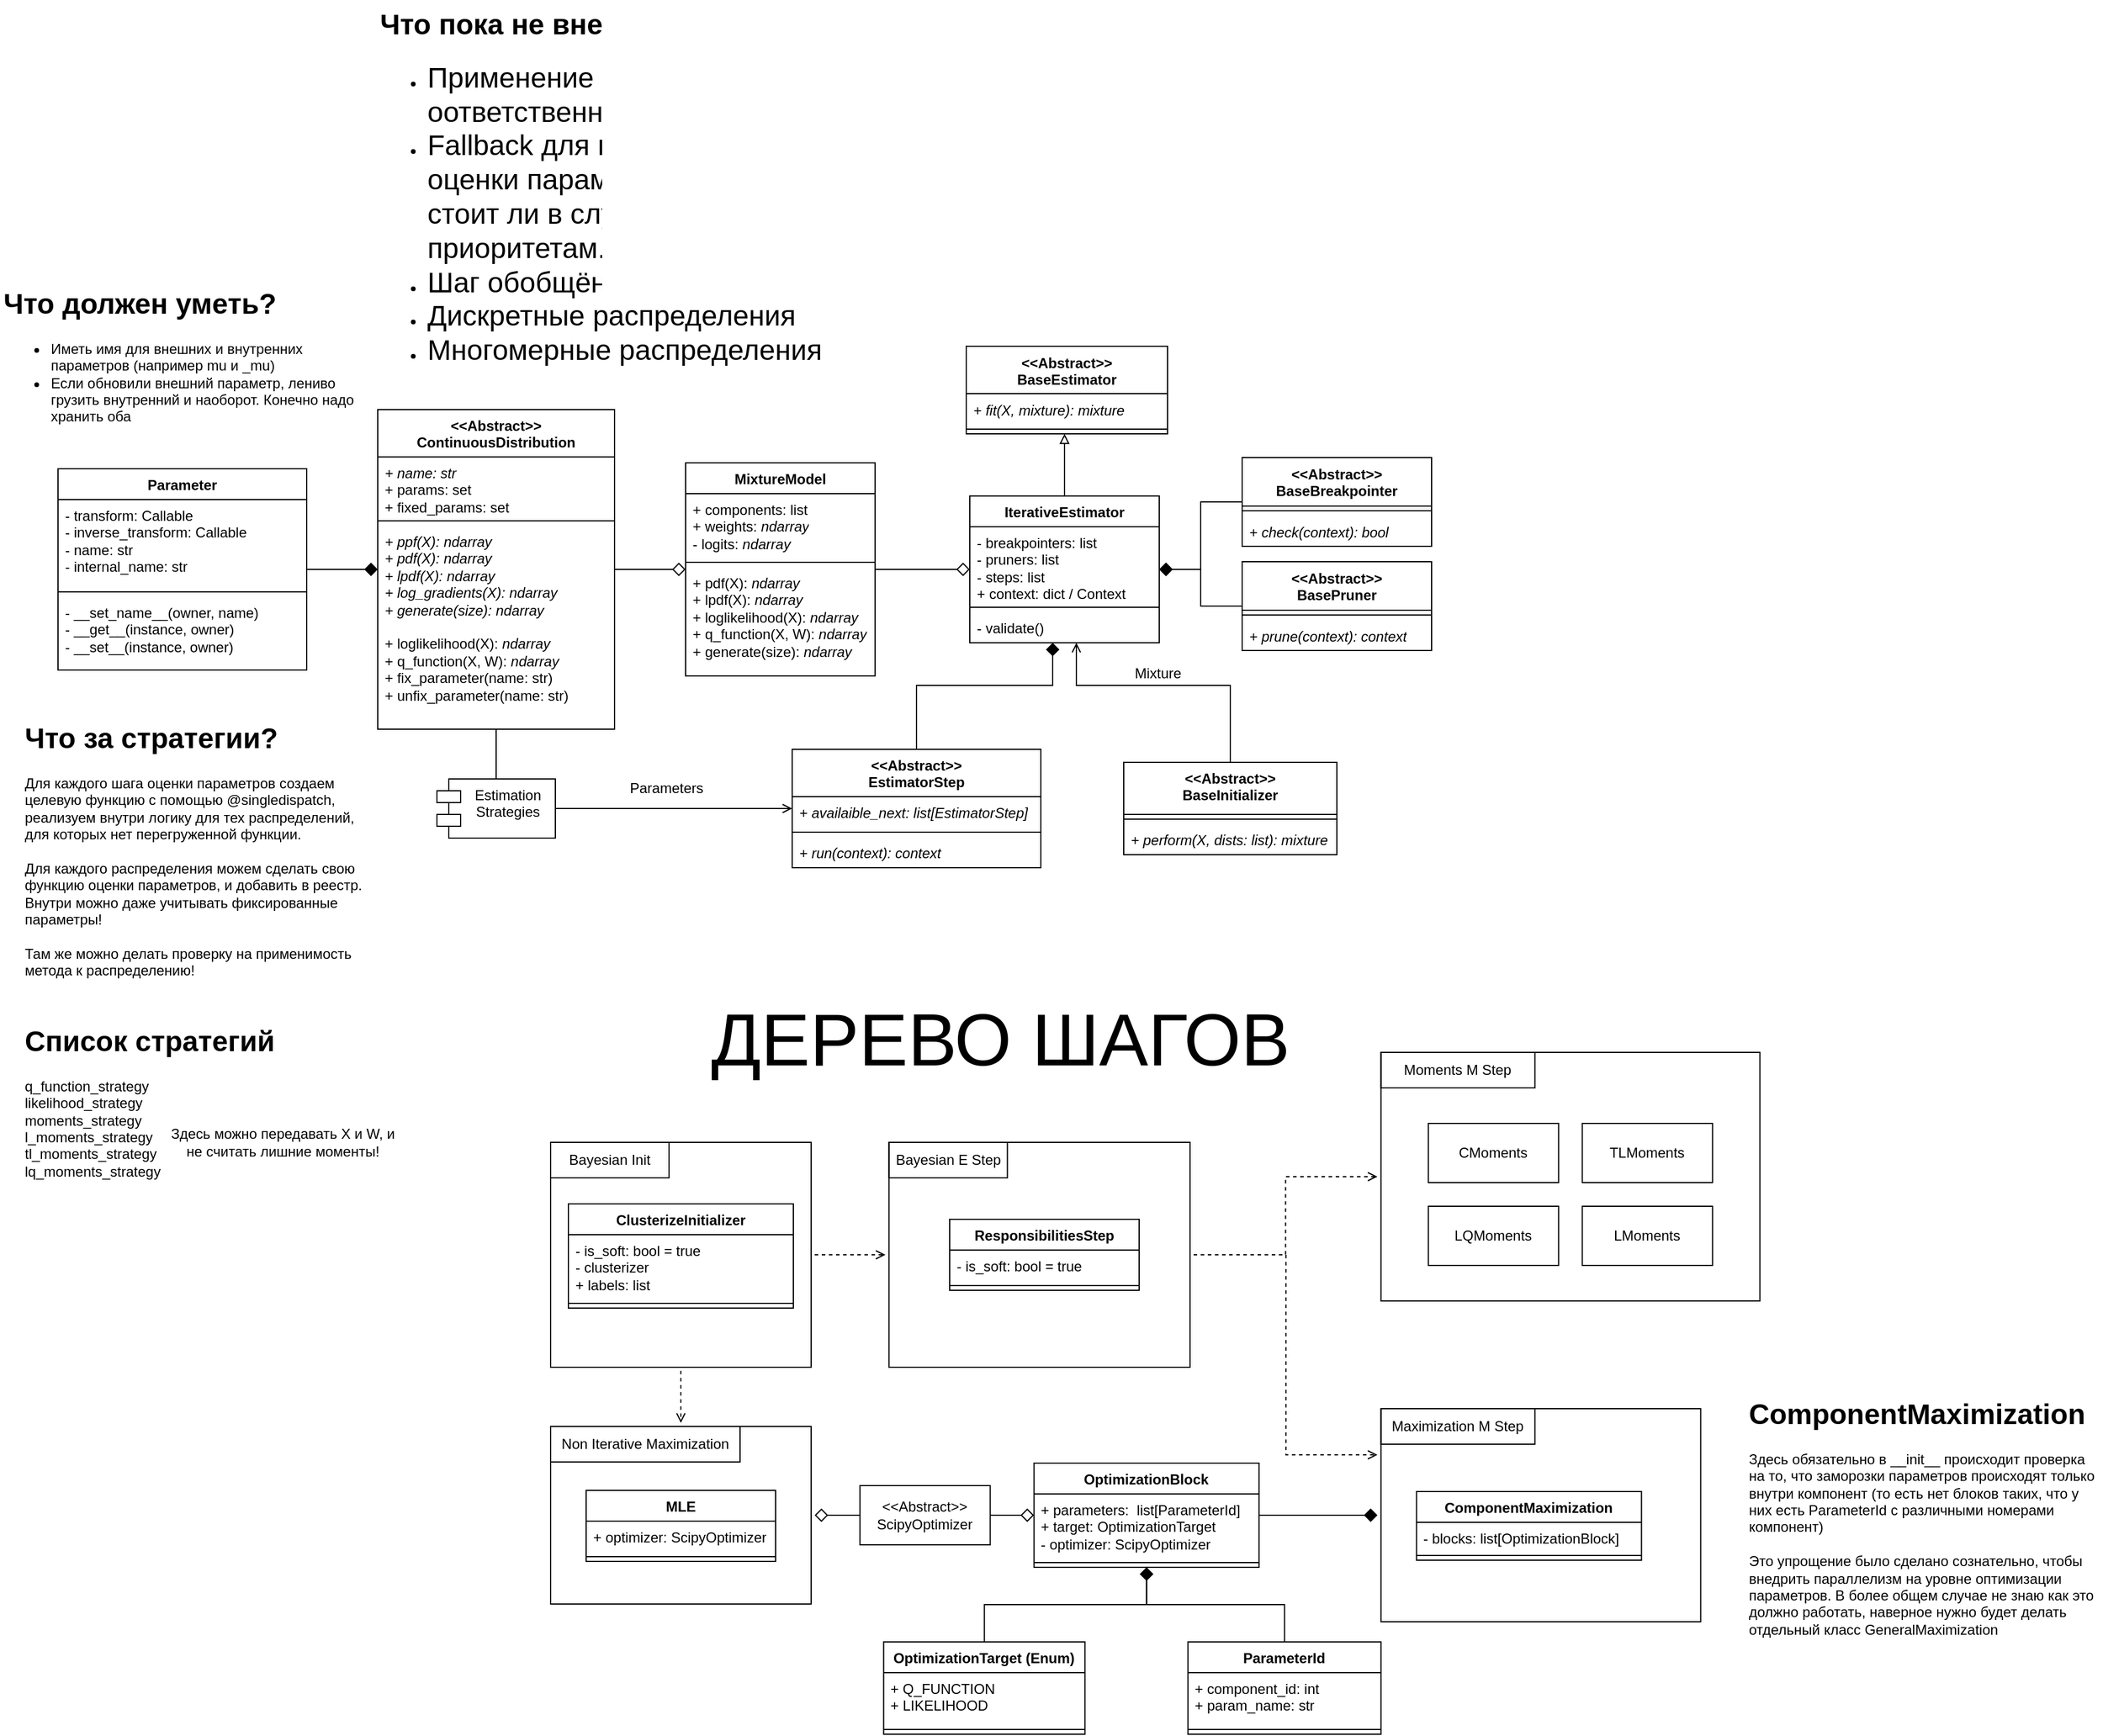 <mxfile version="28.0.6">
  <diagram name="Страница — 1" id="dSvKRztRC6dZt_wdVG8Z">
    <mxGraphModel dx="1926" dy="1766" grid="1" gridSize="10" guides="1" tooltips="1" connect="1" arrows="1" fold="1" page="1" pageScale="1" pageWidth="827" pageHeight="1169" math="0" shadow="0">
      <root>
        <mxCell id="0" />
        <mxCell id="1" parent="0" />
        <mxCell id="LavQA8h7Iw4xzgIdedY9-82" style="edgeStyle=orthogonalEdgeStyle;rounded=0;orthogonalLoop=1;jettySize=auto;html=1;entryX=0;entryY=0.5;entryDx=0;entryDy=0;endArrow=open;endFill=0;dashed=1;" parent="1" source="LavQA8h7Iw4xzgIdedY9-74" target="LavQA8h7Iw4xzgIdedY9-80" edge="1">
          <mxGeometry relative="1" as="geometry" />
        </mxCell>
        <mxCell id="LavQA8h7Iw4xzgIdedY9-102" style="edgeStyle=orthogonalEdgeStyle;rounded=0;orthogonalLoop=1;jettySize=auto;html=1;endArrow=open;endFill=0;dashed=1;" parent="1" source="LavQA8h7Iw4xzgIdedY9-74" target="LavQA8h7Iw4xzgIdedY9-100" edge="1">
          <mxGeometry relative="1" as="geometry" />
        </mxCell>
        <mxCell id="LavQA8h7Iw4xzgIdedY9-74" value="" style="rounded=0;whiteSpace=wrap;html=1;perimeterSpacing=3;fillColor=none;" parent="1" vertex="1">
          <mxGeometry x="210" y="216" width="220" height="190" as="geometry" />
        </mxCell>
        <mxCell id="LavQA8h7Iw4xzgIdedY9-28" value="&lt;div&gt;&amp;lt;&amp;lt;Abstract&amp;gt;&amp;gt;&lt;/div&gt;&lt;div&gt;BaseEstimator&lt;/div&gt;" style="swimlane;fontStyle=1;align=center;verticalAlign=top;childLayout=stackLayout;horizontal=1;startSize=40;horizontalStack=0;resizeParent=1;resizeParentMax=0;resizeLast=0;collapsible=1;marginBottom=0;whiteSpace=wrap;html=1;" parent="1" vertex="1">
          <mxGeometry x="561" y="-456.5" width="170" height="74" as="geometry" />
        </mxCell>
        <mxCell id="LavQA8h7Iw4xzgIdedY9-31" value="&lt;i&gt;+ fit(X, mixture): mixture&lt;/i&gt;" style="text;strokeColor=none;fillColor=none;align=left;verticalAlign=top;spacingLeft=4;spacingRight=4;overflow=hidden;rotatable=0;points=[[0,0.5],[1,0.5]];portConstraint=eastwest;whiteSpace=wrap;html=1;" parent="LavQA8h7Iw4xzgIdedY9-28" vertex="1">
          <mxGeometry y="40" width="170" height="26" as="geometry" />
        </mxCell>
        <mxCell id="LavQA8h7Iw4xzgIdedY9-30" value="" style="line;strokeWidth=1;fillColor=none;align=left;verticalAlign=middle;spacingTop=-1;spacingLeft=3;spacingRight=3;rotatable=0;labelPosition=right;points=[];portConstraint=eastwest;strokeColor=inherit;" parent="LavQA8h7Iw4xzgIdedY9-28" vertex="1">
          <mxGeometry y="66" width="170" height="8" as="geometry" />
        </mxCell>
        <mxCell id="LavQA8h7Iw4xzgIdedY9-43" style="edgeStyle=orthogonalEdgeStyle;rounded=0;orthogonalLoop=1;jettySize=auto;html=1;endArrow=block;endFill=0;" parent="1" source="LavQA8h7Iw4xzgIdedY9-39" target="LavQA8h7Iw4xzgIdedY9-28" edge="1">
          <mxGeometry relative="1" as="geometry">
            <Array as="points">
              <mxPoint x="644" y="-420" />
              <mxPoint x="644" y="-420" />
            </Array>
          </mxGeometry>
        </mxCell>
        <mxCell id="LavQA8h7Iw4xzgIdedY9-39" value="IterativeEstimator" style="swimlane;fontStyle=1;align=center;verticalAlign=top;childLayout=stackLayout;horizontal=1;startSize=26;horizontalStack=0;resizeParent=1;resizeParentMax=0;resizeLast=0;collapsible=1;marginBottom=0;whiteSpace=wrap;html=1;" parent="1" vertex="1">
          <mxGeometry x="564" y="-330" width="160" height="124" as="geometry" />
        </mxCell>
        <mxCell id="LavQA8h7Iw4xzgIdedY9-40" value="&lt;div&gt;- breakpointers: list&lt;/div&gt;&lt;div&gt;- pruners: list&lt;/div&gt;&lt;div&gt;- steps: list&lt;/div&gt;&lt;div&gt;+ context: dict / Context&lt;/div&gt;" style="text;strokeColor=none;fillColor=none;align=left;verticalAlign=top;spacingLeft=4;spacingRight=4;overflow=hidden;rotatable=0;points=[[0,0.5],[1,0.5]];portConstraint=eastwest;whiteSpace=wrap;html=1;" parent="LavQA8h7Iw4xzgIdedY9-39" vertex="1">
          <mxGeometry y="26" width="160" height="64" as="geometry" />
        </mxCell>
        <mxCell id="LavQA8h7Iw4xzgIdedY9-41" value="" style="line;strokeWidth=1;fillColor=none;align=left;verticalAlign=middle;spacingTop=-1;spacingLeft=3;spacingRight=3;rotatable=0;labelPosition=right;points=[];portConstraint=eastwest;strokeColor=inherit;" parent="LavQA8h7Iw4xzgIdedY9-39" vertex="1">
          <mxGeometry y="90" width="160" height="8" as="geometry" />
        </mxCell>
        <mxCell id="CNbgSviLuuBBwOABzqil-76" value="- validate()" style="text;strokeColor=none;fillColor=none;align=left;verticalAlign=top;spacingLeft=4;spacingRight=4;overflow=hidden;rotatable=0;points=[[0,0.5],[1,0.5]];portConstraint=eastwest;whiteSpace=wrap;html=1;" parent="LavQA8h7Iw4xzgIdedY9-39" vertex="1">
          <mxGeometry y="98" width="160" height="26" as="geometry" />
        </mxCell>
        <mxCell id="LavQA8h7Iw4xzgIdedY9-57" style="edgeStyle=orthogonalEdgeStyle;rounded=0;orthogonalLoop=1;jettySize=auto;html=1;endArrow=diamond;endFill=1;endSize=9;" parent="1" source="LavQA8h7Iw4xzgIdedY9-53" target="LavQA8h7Iw4xzgIdedY9-39" edge="1">
          <mxGeometry relative="1" as="geometry">
            <Array as="points">
              <mxPoint x="519" y="-170" />
              <mxPoint x="634" y="-170" />
            </Array>
          </mxGeometry>
        </mxCell>
        <mxCell id="LavQA8h7Iw4xzgIdedY9-53" value="&lt;div&gt;&amp;lt;&amp;lt;Abstract&amp;gt;&amp;gt;&lt;/div&gt;&lt;div&gt;EstimatorStep&lt;/div&gt;" style="swimlane;fontStyle=1;align=center;verticalAlign=top;childLayout=stackLayout;horizontal=1;startSize=40;horizontalStack=0;resizeParent=1;resizeParentMax=0;resizeLast=0;collapsible=1;marginBottom=0;whiteSpace=wrap;html=1;" parent="1" vertex="1">
          <mxGeometry x="414" y="-116" width="210" height="100" as="geometry" />
        </mxCell>
        <mxCell id="LavQA8h7Iw4xzgIdedY9-123" value="&lt;i&gt;+ availaible_next: list[EstimatorStep]&lt;/i&gt;" style="text;strokeColor=none;fillColor=none;align=left;verticalAlign=top;spacingLeft=4;spacingRight=4;overflow=hidden;rotatable=0;points=[[0,0.5],[1,0.5]];portConstraint=eastwest;whiteSpace=wrap;html=1;" parent="LavQA8h7Iw4xzgIdedY9-53" vertex="1">
          <mxGeometry y="40" width="210" height="26" as="geometry" />
        </mxCell>
        <mxCell id="LavQA8h7Iw4xzgIdedY9-55" value="" style="line;strokeWidth=1;fillColor=none;align=left;verticalAlign=middle;spacingTop=-1;spacingLeft=3;spacingRight=3;rotatable=0;labelPosition=right;points=[];portConstraint=eastwest;strokeColor=inherit;" parent="LavQA8h7Iw4xzgIdedY9-53" vertex="1">
          <mxGeometry y="66" width="210" height="8" as="geometry" />
        </mxCell>
        <mxCell id="LavQA8h7Iw4xzgIdedY9-56" value="&lt;i&gt;+ run(context): context&lt;/i&gt;" style="text;strokeColor=none;fillColor=none;align=left;verticalAlign=top;spacingLeft=4;spacingRight=4;overflow=hidden;rotatable=0;points=[[0,0.5],[1,0.5]];portConstraint=eastwest;whiteSpace=wrap;html=1;" parent="LavQA8h7Iw4xzgIdedY9-53" vertex="1">
          <mxGeometry y="74" width="210" height="26" as="geometry" />
        </mxCell>
        <mxCell id="LavQA8h7Iw4xzgIdedY9-69" value="Mixture" style="text;html=1;align=center;verticalAlign=middle;whiteSpace=wrap;rounded=0;" parent="1" vertex="1">
          <mxGeometry x="694" y="-187.5" width="57.5" height="15" as="geometry" />
        </mxCell>
        <mxCell id="LavQA8h7Iw4xzgIdedY9-75" value="Bayesian Init" style="text;html=1;align=center;verticalAlign=middle;whiteSpace=wrap;rounded=0;strokeColor=default;" parent="1" vertex="1">
          <mxGeometry x="210" y="216" width="100" height="30" as="geometry" />
        </mxCell>
        <mxCell id="LavQA8h7Iw4xzgIdedY9-76" value="ClusterizeInitializer" style="swimlane;fontStyle=1;align=center;verticalAlign=top;childLayout=stackLayout;horizontal=1;startSize=26;horizontalStack=0;resizeParent=1;resizeParentMax=0;resizeLast=0;collapsible=1;marginBottom=0;whiteSpace=wrap;html=1;" parent="1" vertex="1">
          <mxGeometry x="225" y="268" width="190" height="88" as="geometry" />
        </mxCell>
        <mxCell id="LavQA8h7Iw4xzgIdedY9-130" value="&lt;div&gt;- is_soft: bool = true&lt;/div&gt;&lt;div&gt;- clusterizer&lt;/div&gt;&lt;div&gt;+ labels: list&lt;/div&gt;" style="text;strokeColor=none;fillColor=none;align=left;verticalAlign=top;spacingLeft=4;spacingRight=4;overflow=hidden;rotatable=0;points=[[0,0.5],[1,0.5]];portConstraint=eastwest;whiteSpace=wrap;html=1;" parent="LavQA8h7Iw4xzgIdedY9-76" vertex="1">
          <mxGeometry y="26" width="190" height="54" as="geometry" />
        </mxCell>
        <mxCell id="LavQA8h7Iw4xzgIdedY9-78" value="" style="line;strokeWidth=1;fillColor=none;align=left;verticalAlign=middle;spacingTop=-1;spacingLeft=3;spacingRight=3;rotatable=0;labelPosition=right;points=[];portConstraint=eastwest;strokeColor=inherit;" parent="LavQA8h7Iw4xzgIdedY9-76" vertex="1">
          <mxGeometry y="80" width="190" height="8" as="geometry" />
        </mxCell>
        <mxCell id="CNbgSviLuuBBwOABzqil-97" style="edgeStyle=orthogonalEdgeStyle;rounded=0;orthogonalLoop=1;jettySize=auto;html=1;endArrow=open;endFill=0;dashed=1;" parent="1" source="LavQA8h7Iw4xzgIdedY9-80" target="LavQA8h7Iw4xzgIdedY9-93" edge="1">
          <mxGeometry relative="1" as="geometry" />
        </mxCell>
        <mxCell id="CNbgSviLuuBBwOABzqil-98" style="edgeStyle=orthogonalEdgeStyle;rounded=0;orthogonalLoop=1;jettySize=auto;html=1;endArrow=open;endFill=0;dashed=1;" parent="1" source="LavQA8h7Iw4xzgIdedY9-80" target="LavQA8h7Iw4xzgIdedY9-89" edge="1">
          <mxGeometry relative="1" as="geometry">
            <Array as="points">
              <mxPoint x="831" y="311" />
              <mxPoint x="831" y="480" />
            </Array>
          </mxGeometry>
        </mxCell>
        <mxCell id="LavQA8h7Iw4xzgIdedY9-80" value="" style="rounded=0;whiteSpace=wrap;html=1;perimeterSpacing=3;fillColor=none;" parent="1" vertex="1">
          <mxGeometry x="495.75" y="216" width="254.25" height="190" as="geometry" />
        </mxCell>
        <mxCell id="LavQA8h7Iw4xzgIdedY9-81" value="Bayesian E Step" style="text;html=1;align=center;verticalAlign=middle;whiteSpace=wrap;rounded=0;strokeColor=default;" parent="1" vertex="1">
          <mxGeometry x="495.75" y="216" width="100" height="30" as="geometry" />
        </mxCell>
        <mxCell id="LavQA8h7Iw4xzgIdedY9-84" value="ResponsibilitiesStep" style="swimlane;fontStyle=1;align=center;verticalAlign=top;childLayout=stackLayout;horizontal=1;startSize=26;horizontalStack=0;resizeParent=1;resizeParentMax=0;resizeLast=0;collapsible=1;marginBottom=0;whiteSpace=wrap;html=1;" parent="1" vertex="1">
          <mxGeometry x="547" y="281" width="160" height="60" as="geometry" />
        </mxCell>
        <mxCell id="LavQA8h7Iw4xzgIdedY9-85" value="- is_soft: bool = true" style="text;strokeColor=none;fillColor=none;align=left;verticalAlign=top;spacingLeft=4;spacingRight=4;overflow=hidden;rotatable=0;points=[[0,0.5],[1,0.5]];portConstraint=eastwest;whiteSpace=wrap;html=1;" parent="LavQA8h7Iw4xzgIdedY9-84" vertex="1">
          <mxGeometry y="26" width="160" height="26" as="geometry" />
        </mxCell>
        <mxCell id="LavQA8h7Iw4xzgIdedY9-86" value="" style="line;strokeWidth=1;fillColor=none;align=left;verticalAlign=middle;spacingTop=-1;spacingLeft=3;spacingRight=3;rotatable=0;labelPosition=right;points=[];portConstraint=eastwest;strokeColor=inherit;" parent="LavQA8h7Iw4xzgIdedY9-84" vertex="1">
          <mxGeometry y="52" width="160" height="8" as="geometry" />
        </mxCell>
        <mxCell id="LavQA8h7Iw4xzgIdedY9-89" value="" style="rounded=0;whiteSpace=wrap;html=1;perimeterSpacing=3;fillColor=none;" parent="1" vertex="1">
          <mxGeometry x="911.25" y="441" width="270" height="180" as="geometry" />
        </mxCell>
        <mxCell id="LavQA8h7Iw4xzgIdedY9-90" value="Maximization M Step" style="text;html=1;align=center;verticalAlign=middle;whiteSpace=wrap;rounded=0;strokeColor=default;" parent="1" vertex="1">
          <mxGeometry x="911.25" y="441" width="130" height="30" as="geometry" />
        </mxCell>
        <mxCell id="LavQA8h7Iw4xzgIdedY9-93" value="" style="rounded=0;whiteSpace=wrap;html=1;perimeterSpacing=3;fillColor=none;" parent="1" vertex="1">
          <mxGeometry x="911.25" y="140" width="320" height="210" as="geometry" />
        </mxCell>
        <mxCell id="LavQA8h7Iw4xzgIdedY9-94" value="Moments M Step" style="text;html=1;align=center;verticalAlign=middle;whiteSpace=wrap;rounded=0;strokeColor=default;" parent="1" vertex="1">
          <mxGeometry x="911.25" y="140" width="130" height="30" as="geometry" />
        </mxCell>
        <mxCell id="LavQA8h7Iw4xzgIdedY9-95" value="CMoments" style="html=1;whiteSpace=wrap;" parent="1" vertex="1">
          <mxGeometry x="951.25" y="200" width="110" height="50" as="geometry" />
        </mxCell>
        <mxCell id="LavQA8h7Iw4xzgIdedY9-96" value="TLMoments" style="html=1;whiteSpace=wrap;" parent="1" vertex="1">
          <mxGeometry x="1081.25" y="200" width="110" height="50" as="geometry" />
        </mxCell>
        <mxCell id="LavQA8h7Iw4xzgIdedY9-97" value="LQMoments" style="html=1;whiteSpace=wrap;" parent="1" vertex="1">
          <mxGeometry x="951.25" y="270" width="110" height="50" as="geometry" />
        </mxCell>
        <mxCell id="LavQA8h7Iw4xzgIdedY9-98" value="&lt;div&gt;LMoments&lt;/div&gt;" style="html=1;whiteSpace=wrap;" parent="1" vertex="1">
          <mxGeometry x="1081.25" y="270" width="110" height="50" as="geometry" />
        </mxCell>
        <mxCell id="LavQA8h7Iw4xzgIdedY9-100" value="" style="rounded=0;whiteSpace=wrap;html=1;perimeterSpacing=3;fillColor=none;" parent="1" vertex="1">
          <mxGeometry x="210" y="456" width="220" height="150" as="geometry" />
        </mxCell>
        <mxCell id="LavQA8h7Iw4xzgIdedY9-101" value="Non Iterative Maximization" style="text;html=1;align=center;verticalAlign=middle;whiteSpace=wrap;rounded=0;strokeColor=default;" parent="1" vertex="1">
          <mxGeometry x="210" y="456" width="160" height="30" as="geometry" />
        </mxCell>
        <mxCell id="LavQA8h7Iw4xzgIdedY9-117" style="edgeStyle=orthogonalEdgeStyle;rounded=0;orthogonalLoop=1;jettySize=auto;html=1;endArrow=diamond;endFill=1;endSize=9;" parent="1" source="LavQA8h7Iw4xzgIdedY9-110" target="LavQA8h7Iw4xzgIdedY9-39" edge="1">
          <mxGeometry relative="1" as="geometry" />
        </mxCell>
        <mxCell id="LavQA8h7Iw4xzgIdedY9-110" value="&lt;div&gt;&amp;lt;&amp;lt;Abstract&amp;gt;&amp;gt;&lt;/div&gt;&lt;div&gt;BaseBreakpointer&lt;/div&gt;" style="swimlane;fontStyle=1;align=center;verticalAlign=top;childLayout=stackLayout;horizontal=1;startSize=41;horizontalStack=0;resizeParent=1;resizeParentMax=0;resizeLast=0;collapsible=1;marginBottom=0;whiteSpace=wrap;html=1;" parent="1" vertex="1">
          <mxGeometry x="794" y="-362.5" width="160" height="75" as="geometry" />
        </mxCell>
        <mxCell id="LavQA8h7Iw4xzgIdedY9-112" value="" style="line;strokeWidth=1;fillColor=none;align=left;verticalAlign=middle;spacingTop=-1;spacingLeft=3;spacingRight=3;rotatable=0;labelPosition=right;points=[];portConstraint=eastwest;strokeColor=inherit;" parent="LavQA8h7Iw4xzgIdedY9-110" vertex="1">
          <mxGeometry y="41" width="160" height="8" as="geometry" />
        </mxCell>
        <mxCell id="LavQA8h7Iw4xzgIdedY9-113" value="&lt;i&gt;+ check(context): bool&lt;/i&gt;" style="text;strokeColor=none;fillColor=none;align=left;verticalAlign=top;spacingLeft=4;spacingRight=4;overflow=hidden;rotatable=0;points=[[0,0.5],[1,0.5]];portConstraint=eastwest;whiteSpace=wrap;html=1;" parent="LavQA8h7Iw4xzgIdedY9-110" vertex="1">
          <mxGeometry y="49" width="160" height="26" as="geometry" />
        </mxCell>
        <mxCell id="LavQA8h7Iw4xzgIdedY9-118" style="edgeStyle=orthogonalEdgeStyle;rounded=0;orthogonalLoop=1;jettySize=auto;html=1;endArrow=diamond;endFill=1;endSize=9;" parent="1" source="LavQA8h7Iw4xzgIdedY9-114" target="LavQA8h7Iw4xzgIdedY9-39" edge="1">
          <mxGeometry relative="1" as="geometry" />
        </mxCell>
        <mxCell id="LavQA8h7Iw4xzgIdedY9-114" value="&lt;div&gt;&amp;lt;&amp;lt;Abstract&amp;gt;&amp;gt;&lt;/div&gt;&lt;div&gt;BasePruner&lt;/div&gt;" style="swimlane;fontStyle=1;align=center;verticalAlign=top;childLayout=stackLayout;horizontal=1;startSize=41;horizontalStack=0;resizeParent=1;resizeParentMax=0;resizeLast=0;collapsible=1;marginBottom=0;whiteSpace=wrap;html=1;" parent="1" vertex="1">
          <mxGeometry x="794" y="-274.5" width="160" height="75" as="geometry" />
        </mxCell>
        <mxCell id="LavQA8h7Iw4xzgIdedY9-115" value="" style="line;strokeWidth=1;fillColor=none;align=left;verticalAlign=middle;spacingTop=-1;spacingLeft=3;spacingRight=3;rotatable=0;labelPosition=right;points=[];portConstraint=eastwest;strokeColor=inherit;" parent="LavQA8h7Iw4xzgIdedY9-114" vertex="1">
          <mxGeometry y="41" width="160" height="8" as="geometry" />
        </mxCell>
        <mxCell id="LavQA8h7Iw4xzgIdedY9-116" value="&lt;i&gt;+ prune(context): context&lt;/i&gt;" style="text;strokeColor=none;fillColor=none;align=left;verticalAlign=top;spacingLeft=4;spacingRight=4;overflow=hidden;rotatable=0;points=[[0,0.5],[1,0.5]];portConstraint=eastwest;whiteSpace=wrap;html=1;" parent="LavQA8h7Iw4xzgIdedY9-114" vertex="1">
          <mxGeometry y="49" width="160" height="26" as="geometry" />
        </mxCell>
        <mxCell id="LavQA8h7Iw4xzgIdedY9-131" style="edgeStyle=orthogonalEdgeStyle;rounded=0;orthogonalLoop=1;jettySize=auto;html=1;endArrow=open;endFill=0;" parent="1" source="LavQA8h7Iw4xzgIdedY9-124" target="LavQA8h7Iw4xzgIdedY9-39" edge="1">
          <mxGeometry relative="1" as="geometry">
            <Array as="points">
              <mxPoint x="784" y="-170" />
              <mxPoint x="654" y="-170" />
            </Array>
          </mxGeometry>
        </mxCell>
        <mxCell id="LavQA8h7Iw4xzgIdedY9-124" value="&lt;div&gt;&amp;lt;&amp;lt;Abstract&amp;gt;&amp;gt;&lt;/div&gt;&lt;div&gt;BaseInitializer&lt;/div&gt;" style="swimlane;fontStyle=1;align=center;verticalAlign=top;childLayout=stackLayout;horizontal=1;startSize=44;horizontalStack=0;resizeParent=1;resizeParentMax=0;resizeLast=0;collapsible=1;marginBottom=0;whiteSpace=wrap;html=1;" parent="1" vertex="1">
          <mxGeometry x="694" y="-105" width="180" height="78" as="geometry" />
        </mxCell>
        <mxCell id="LavQA8h7Iw4xzgIdedY9-126" value="" style="line;strokeWidth=1;fillColor=none;align=left;verticalAlign=middle;spacingTop=-1;spacingLeft=3;spacingRight=3;rotatable=0;labelPosition=right;points=[];portConstraint=eastwest;strokeColor=inherit;" parent="LavQA8h7Iw4xzgIdedY9-124" vertex="1">
          <mxGeometry y="44" width="180" height="8" as="geometry" />
        </mxCell>
        <mxCell id="LavQA8h7Iw4xzgIdedY9-127" value="&lt;i&gt;+ perform(X, dists: list): mixture&lt;/i&gt;" style="text;strokeColor=none;fillColor=none;align=left;verticalAlign=top;spacingLeft=4;spacingRight=4;overflow=hidden;rotatable=0;points=[[0,0.5],[1,0.5]];portConstraint=eastwest;whiteSpace=wrap;html=1;" parent="LavQA8h7Iw4xzgIdedY9-124" vertex="1">
          <mxGeometry y="52" width="180" height="26" as="geometry" />
        </mxCell>
        <mxCell id="CNbgSviLuuBBwOABzqil-57" style="edgeStyle=orthogonalEdgeStyle;rounded=0;orthogonalLoop=1;jettySize=auto;html=1;endArrow=diamond;endFill=0;endSize=9;" parent="1" source="CNbgSviLuuBBwOABzqil-1" target="CNbgSviLuuBBwOABzqil-29" edge="1">
          <mxGeometry relative="1" as="geometry" />
        </mxCell>
        <mxCell id="CNbgSviLuuBBwOABzqil-1" value="&amp;lt;&amp;lt;Abstract&amp;gt;&amp;gt;&lt;div&gt;ContinuousDistribution&lt;/div&gt;" style="swimlane;fontStyle=1;align=center;verticalAlign=top;childLayout=stackLayout;horizontal=1;startSize=40;horizontalStack=0;resizeParent=1;resizeParentMax=0;resizeLast=0;collapsible=1;marginBottom=0;whiteSpace=wrap;html=1;" parent="1" vertex="1">
          <mxGeometry x="64" y="-403" width="200" height="270" as="geometry" />
        </mxCell>
        <mxCell id="CNbgSviLuuBBwOABzqil-37" value="&lt;div&gt;&lt;i&gt;+ name: str&lt;/i&gt;&lt;/div&gt;&lt;div&gt;+ params: set&lt;/div&gt;&lt;div&gt;+ fixed_params: set&lt;/div&gt;" style="text;strokeColor=none;fillColor=none;align=left;verticalAlign=top;spacingLeft=4;spacingRight=4;overflow=hidden;rotatable=0;points=[[0,0.5],[1,0.5]];portConstraint=eastwest;whiteSpace=wrap;html=1;" parent="CNbgSviLuuBBwOABzqil-1" vertex="1">
          <mxGeometry y="40" width="200" height="50" as="geometry" />
        </mxCell>
        <mxCell id="CNbgSviLuuBBwOABzqil-3" value="" style="line;strokeWidth=1;fillColor=none;align=left;verticalAlign=middle;spacingTop=-1;spacingLeft=3;spacingRight=3;rotatable=0;labelPosition=right;points=[];portConstraint=eastwest;strokeColor=inherit;" parent="CNbgSviLuuBBwOABzqil-1" vertex="1">
          <mxGeometry y="90" width="200" height="8" as="geometry" />
        </mxCell>
        <mxCell id="CNbgSviLuuBBwOABzqil-4" value="&lt;div&gt;&lt;i&gt;+ ppf(X): ndarray&lt;/i&gt;&lt;/div&gt;&lt;div&gt;&lt;i&gt;+ pdf(X):&amp;nbsp;&lt;/i&gt;&lt;i&gt;ndarray&lt;/i&gt;&lt;/div&gt;&lt;div&gt;&lt;i&gt;+ lpdf(X):&amp;nbsp;&lt;/i&gt;&lt;i&gt;ndarray&lt;/i&gt;&lt;/div&gt;&lt;div&gt;&lt;i&gt;+ log_gradients(X):&amp;nbsp;&lt;/i&gt;&lt;i&gt;ndarray&lt;/i&gt;&lt;/div&gt;&lt;div&gt;&lt;i&gt;+ generate(size):&amp;nbsp;&lt;/i&gt;&lt;i&gt;ndarray&lt;/i&gt;&lt;/div&gt;&lt;div&gt;&lt;br&gt;&lt;/div&gt;&lt;div&gt;+ loglikelihood(X):&amp;nbsp;&lt;i&gt;ndarray&lt;/i&gt;&lt;/div&gt;&lt;div&gt;+ q_function(X, W):&amp;nbsp;&lt;i&gt;ndarray&lt;/i&gt;&lt;/div&gt;&lt;div&gt;+ fix_parameter(name: str)&lt;/div&gt;&lt;div&gt;+ unfix_parameter(name: str)&lt;/div&gt;&lt;div&gt;&lt;i&gt;&lt;br&gt;&lt;/i&gt;&lt;/div&gt;&lt;div&gt;&lt;i&gt;&lt;br&gt;&lt;/i&gt;&lt;/div&gt;&lt;div&gt;&lt;i&gt;&lt;br&gt;&lt;/i&gt;&lt;/div&gt;" style="text;strokeColor=none;fillColor=none;align=left;verticalAlign=top;spacingLeft=4;spacingRight=4;overflow=hidden;rotatable=0;points=[[0,0.5],[1,0.5]];portConstraint=eastwest;whiteSpace=wrap;html=1;" parent="CNbgSviLuuBBwOABzqil-1" vertex="1">
          <mxGeometry y="98" width="200" height="172" as="geometry" />
        </mxCell>
        <mxCell id="CNbgSviLuuBBwOABzqil-72" style="edgeStyle=orthogonalEdgeStyle;rounded=0;orthogonalLoop=1;jettySize=auto;html=1;endArrow=diamond;endFill=0;endSize=9;" parent="1" source="CNbgSviLuuBBwOABzqil-29" target="LavQA8h7Iw4xzgIdedY9-39" edge="1">
          <mxGeometry relative="1" as="geometry" />
        </mxCell>
        <mxCell id="CNbgSviLuuBBwOABzqil-29" value="MixtureModel" style="swimlane;fontStyle=1;align=center;verticalAlign=top;childLayout=stackLayout;horizontal=1;startSize=26;horizontalStack=0;resizeParent=1;resizeParentMax=0;resizeLast=0;collapsible=1;marginBottom=0;whiteSpace=wrap;html=1;" parent="1" vertex="1">
          <mxGeometry x="324" y="-358" width="160" height="180" as="geometry" />
        </mxCell>
        <mxCell id="CNbgSviLuuBBwOABzqil-30" value="&lt;div&gt;+ components: list&lt;/div&gt;&lt;div&gt;+ weights:&amp;nbsp;&lt;i&gt;ndarray&lt;/i&gt;&lt;/div&gt;&lt;div&gt;- logits:&amp;nbsp;&lt;i&gt;ndarray&lt;/i&gt;&lt;/div&gt;" style="text;strokeColor=none;fillColor=none;align=left;verticalAlign=top;spacingLeft=4;spacingRight=4;overflow=hidden;rotatable=0;points=[[0,0.5],[1,0.5]];portConstraint=eastwest;whiteSpace=wrap;html=1;" parent="CNbgSviLuuBBwOABzqil-29" vertex="1">
          <mxGeometry y="26" width="160" height="54" as="geometry" />
        </mxCell>
        <mxCell id="CNbgSviLuuBBwOABzqil-31" value="" style="line;strokeWidth=1;fillColor=none;align=left;verticalAlign=middle;spacingTop=-1;spacingLeft=3;spacingRight=3;rotatable=0;labelPosition=right;points=[];portConstraint=eastwest;strokeColor=inherit;" parent="CNbgSviLuuBBwOABzqil-29" vertex="1">
          <mxGeometry y="80" width="160" height="8" as="geometry" />
        </mxCell>
        <mxCell id="CNbgSviLuuBBwOABzqil-32" value="&lt;div&gt;+ pdf(X):&amp;nbsp;&lt;i&gt;ndarray&lt;/i&gt;&lt;/div&gt;&lt;div&gt;+ lpdf(X):&amp;nbsp;&lt;i&gt;ndarray&lt;/i&gt;&lt;/div&gt;&lt;div&gt;&lt;div&gt;&lt;div&gt;+ loglikelihood(X):&amp;nbsp;&lt;i&gt;ndarray&lt;/i&gt;&lt;/div&gt;&lt;div&gt;+ q_function(X, W):&amp;nbsp;&lt;i&gt;ndarray&lt;/i&gt;&lt;/div&gt;&lt;/div&gt;&lt;/div&gt;&lt;div&gt;+ generate(size):&amp;nbsp;&lt;i&gt;ndarray&lt;/i&gt;&lt;/div&gt;" style="text;strokeColor=none;fillColor=none;align=left;verticalAlign=top;spacingLeft=4;spacingRight=4;overflow=hidden;rotatable=0;points=[[0,0.5],[1,0.5]];portConstraint=eastwest;whiteSpace=wrap;html=1;" parent="CNbgSviLuuBBwOABzqil-29" vertex="1">
          <mxGeometry y="88" width="160" height="92" as="geometry" />
        </mxCell>
        <mxCell id="CNbgSviLuuBBwOABzqil-63" style="edgeStyle=orthogonalEdgeStyle;rounded=0;orthogonalLoop=1;jettySize=auto;html=1;endArrow=diamond;endFill=1;endSize=9;" parent="1" source="CNbgSviLuuBBwOABzqil-52" target="CNbgSviLuuBBwOABzqil-1" edge="1">
          <mxGeometry relative="1" as="geometry" />
        </mxCell>
        <mxCell id="CNbgSviLuuBBwOABzqil-52" value="Parameter" style="swimlane;fontStyle=1;align=center;verticalAlign=top;childLayout=stackLayout;horizontal=1;startSize=26;horizontalStack=0;resizeParent=1;resizeParentMax=0;resizeLast=0;collapsible=1;marginBottom=0;whiteSpace=wrap;html=1;" parent="1" vertex="1">
          <mxGeometry x="-206" y="-353" width="210" height="170" as="geometry" />
        </mxCell>
        <mxCell id="CNbgSviLuuBBwOABzqil-53" value="&lt;div&gt;- transform: Callable&lt;/div&gt;&lt;div&gt;- inverse_transform: Callable&lt;/div&gt;&lt;div&gt;- name: str&lt;/div&gt;&lt;div&gt;- internal_name: str&lt;/div&gt;" style="text;strokeColor=none;fillColor=none;align=left;verticalAlign=top;spacingLeft=4;spacingRight=4;overflow=hidden;rotatable=0;points=[[0,0.5],[1,0.5]];portConstraint=eastwest;whiteSpace=wrap;html=1;" parent="CNbgSviLuuBBwOABzqil-52" vertex="1">
          <mxGeometry y="26" width="210" height="74" as="geometry" />
        </mxCell>
        <mxCell id="CNbgSviLuuBBwOABzqil-54" value="" style="line;strokeWidth=1;fillColor=none;align=left;verticalAlign=middle;spacingTop=-1;spacingLeft=3;spacingRight=3;rotatable=0;labelPosition=right;points=[];portConstraint=eastwest;strokeColor=inherit;" parent="CNbgSviLuuBBwOABzqil-52" vertex="1">
          <mxGeometry y="100" width="210" height="8" as="geometry" />
        </mxCell>
        <mxCell id="CNbgSviLuuBBwOABzqil-55" value="&lt;div&gt;- __set_name__(owner, name)&lt;/div&gt;&lt;div&gt;- __get__(&lt;span class=&quot;router-outlet-wrapper ng-tns-c2462920339-0&quot;&gt;&lt;/span&gt;instance, owner)&lt;/div&gt;&lt;div&gt;- __set__(instance, owner)&lt;/div&gt;&lt;div&gt;&lt;br&gt;&lt;/div&gt;" style="text;strokeColor=none;fillColor=none;align=left;verticalAlign=top;spacingLeft=4;spacingRight=4;overflow=hidden;rotatable=0;points=[[0,0.5],[1,0.5]];portConstraint=eastwest;whiteSpace=wrap;html=1;" parent="CNbgSviLuuBBwOABzqil-52" vertex="1">
          <mxGeometry y="108" width="210" height="62" as="geometry" />
        </mxCell>
        <mxCell id="CNbgSviLuuBBwOABzqil-59" style="edgeStyle=orthogonalEdgeStyle;rounded=0;orthogonalLoop=1;jettySize=auto;html=1;endArrow=none;endFill=0;" parent="1" source="CNbgSviLuuBBwOABzqil-58" target="CNbgSviLuuBBwOABzqil-1" edge="1">
          <mxGeometry relative="1" as="geometry" />
        </mxCell>
        <mxCell id="CNbgSviLuuBBwOABzqil-73" style="edgeStyle=orthogonalEdgeStyle;rounded=0;orthogonalLoop=1;jettySize=auto;html=1;endArrow=open;endFill=0;" parent="1" source="CNbgSviLuuBBwOABzqil-58" target="LavQA8h7Iw4xzgIdedY9-53" edge="1">
          <mxGeometry relative="1" as="geometry" />
        </mxCell>
        <mxCell id="CNbgSviLuuBBwOABzqil-58" value="&lt;div&gt;Estimation&lt;/div&gt;&lt;div&gt;Strategies&lt;/div&gt;" style="shape=module;align=left;spacingLeft=20;align=center;verticalAlign=top;whiteSpace=wrap;html=1;" parent="1" vertex="1">
          <mxGeometry x="114" y="-91" width="100" height="50" as="geometry" />
        </mxCell>
        <mxCell id="CNbgSviLuuBBwOABzqil-60" value="&lt;h1 style=&quot;margin-top: 0px;&quot;&gt;Что за стратегии?&lt;/h1&gt;&lt;div&gt;Для каждого шага оценки параметров создаем целевую функцию с помощью @singledispatch, реализуем внутри логику для тех распределений, для которых нет перегруженной функции.&lt;/div&gt;&lt;div&gt;&lt;br&gt;&lt;/div&gt;&lt;div&gt;Для каждого распределения можем сделать свою функцию оценки параметров, и добавить в реестр. Внутри можно даже учитывать фиксированные параметры!&lt;br&gt;&lt;/div&gt;&lt;div&gt;&lt;br&gt;&lt;/div&gt;&lt;div&gt;Там же можно делать проверку на применимость метода к распределению!&lt;/div&gt;" style="text;html=1;whiteSpace=wrap;overflow=hidden;rounded=0;" parent="1" vertex="1">
          <mxGeometry x="-236" y="-146" width="290" height="230" as="geometry" />
        </mxCell>
        <mxCell id="CNbgSviLuuBBwOABzqil-61" value="&lt;h1 style=&quot;margin-top: 0px;&quot;&gt;Что должен уметь?&lt;/h1&gt;&lt;ul&gt;&lt;li&gt;Иметь имя для внешних и внутренних параметров (например mu и _mu)&lt;/li&gt;&lt;li&gt;Если обновили внешний параметр, лениво грузить внутренний и наоборот. Конечно надо хранить оба&lt;/li&gt;&lt;/ul&gt;" style="text;html=1;whiteSpace=wrap;overflow=hidden;rounded=0;strokeColor=none;" parent="1" vertex="1">
          <mxGeometry x="-254.5" y="-513.5" width="307" height="131" as="geometry" />
        </mxCell>
        <mxCell id="CNbgSviLuuBBwOABzqil-62" value="&lt;h1 style=&quot;margin-top: 0px;&quot;&gt;Список стратегий&lt;/h1&gt;&lt;div&gt;q_function_strategy&lt;/div&gt;&lt;div&gt;likelihood_strategy&lt;/div&gt;&lt;div&gt;moments_strategy&lt;/div&gt;&lt;div&gt;l_moments_strategy&lt;/div&gt;&lt;div&gt;tl_moments_strategy&lt;/div&gt;&lt;div&gt;lq_moments_strategy&lt;/div&gt;&lt;div&gt;&lt;br&gt;&lt;/div&gt;" style="text;html=1;whiteSpace=wrap;overflow=hidden;rounded=0;" parent="1" vertex="1">
          <mxGeometry x="-236" y="110" width="350" height="150" as="geometry" />
        </mxCell>
        <mxCell id="CNbgSviLuuBBwOABzqil-64" value="Здесь можно передавать X и W, и не считать лишние моменты!" style="text;html=1;align=center;verticalAlign=middle;whiteSpace=wrap;rounded=0;" parent="1" vertex="1">
          <mxGeometry x="-116" y="200.5" width="200" height="30" as="geometry" />
        </mxCell>
        <mxCell id="CNbgSviLuuBBwOABzqil-69" value="&lt;h1 style=&quot;margin-top: 0px;&quot;&gt;Что пока не внедрено:&lt;/h1&gt;&lt;ul&gt;&lt;li&gt;&lt;font style=&quot;font-size: 24px;&quot;&gt;Применение цепи шагов на каждой компоненте отдельно и оответственно распараллеливание.&lt;/font&gt;&lt;/li&gt;&lt;li&gt;&lt;font style=&quot;font-size: 24px;&quot;&gt;Fallback для некоторых компонент в случае невозможности оценки параметров этим методом. Можно подумать над тем, стоит ли в случае эксепшена фоллбекаться дальше по приоритетам.&lt;/font&gt;&lt;/li&gt;&lt;li&gt;&lt;font style=&quot;font-size: 24px;&quot;&gt;Шаг обобщённой оптимизации GeneralMaximization.&lt;/font&gt;&lt;/li&gt;&lt;li&gt;&lt;font style=&quot;font-size: 24px;&quot;&gt;Дискретные распределения&lt;/font&gt;&lt;/li&gt;&lt;li&gt;&lt;font style=&quot;font-size: 24px;&quot;&gt;Многомерные распределения&lt;/font&gt;&lt;/li&gt;&lt;/ul&gt;" style="text;html=1;whiteSpace=wrap;overflow=hidden;rounded=0;" parent="1" vertex="1">
          <mxGeometry x="64" y="-749" width="780" height="330" as="geometry" />
        </mxCell>
        <mxCell id="CNbgSviLuuBBwOABzqil-74" value="Parameters" style="text;html=1;align=center;verticalAlign=middle;whiteSpace=wrap;rounded=0;" parent="1" vertex="1">
          <mxGeometry x="279" y="-91" width="57.5" height="15" as="geometry" />
        </mxCell>
        <mxCell id="CNbgSviLuuBBwOABzqil-82" value="ComponentMaximization" style="swimlane;fontStyle=1;align=center;verticalAlign=top;childLayout=stackLayout;horizontal=1;startSize=26;horizontalStack=0;resizeParent=1;resizeParentMax=0;resizeLast=0;collapsible=1;marginBottom=0;whiteSpace=wrap;html=1;" parent="1" vertex="1">
          <mxGeometry x="941.25" y="511" width="190" height="58" as="geometry" />
        </mxCell>
        <mxCell id="CNbgSviLuuBBwOABzqil-85" value="- blocks: list[OptimizationBlock]" style="text;strokeColor=none;fillColor=none;align=left;verticalAlign=top;spacingLeft=4;spacingRight=4;overflow=hidden;rotatable=0;points=[[0,0.5],[1,0.5]];portConstraint=eastwest;whiteSpace=wrap;html=1;" parent="CNbgSviLuuBBwOABzqil-82" vertex="1">
          <mxGeometry y="26" width="190" height="24" as="geometry" />
        </mxCell>
        <mxCell id="CNbgSviLuuBBwOABzqil-84" value="" style="line;strokeWidth=1;fillColor=none;align=left;verticalAlign=middle;spacingTop=-1;spacingLeft=3;spacingRight=3;rotatable=0;labelPosition=right;points=[];portConstraint=eastwest;strokeColor=inherit;" parent="CNbgSviLuuBBwOABzqil-82" vertex="1">
          <mxGeometry y="50" width="190" height="8" as="geometry" />
        </mxCell>
        <mxCell id="CNbgSviLuuBBwOABzqil-100" style="edgeStyle=orthogonalEdgeStyle;rounded=0;orthogonalLoop=1;jettySize=auto;html=1;endArrow=diamond;endFill=1;endSize=9;" parent="1" source="CNbgSviLuuBBwOABzqil-86" target="CNbgSviLuuBBwOABzqil-90" edge="1">
          <mxGeometry relative="1" as="geometry" />
        </mxCell>
        <mxCell id="CNbgSviLuuBBwOABzqil-86" value="&lt;div&gt;OptimizationTarget&amp;nbsp;(Enum)&lt;/div&gt;" style="swimlane;fontStyle=1;align=center;verticalAlign=top;childLayout=stackLayout;horizontal=1;startSize=26;horizontalStack=0;resizeParent=1;resizeParentMax=0;resizeLast=0;collapsible=1;marginBottom=0;whiteSpace=wrap;html=1;" parent="1" vertex="1">
          <mxGeometry x="491.25" y="638" width="170" height="78" as="geometry" />
        </mxCell>
        <mxCell id="CNbgSviLuuBBwOABzqil-87" value="&lt;div&gt;+ Q_FUNCTION&lt;/div&gt;&lt;div&gt;+ LIKELIHOOD&lt;/div&gt;" style="text;strokeColor=none;fillColor=none;align=left;verticalAlign=top;spacingLeft=4;spacingRight=4;overflow=hidden;rotatable=0;points=[[0,0.5],[1,0.5]];portConstraint=eastwest;whiteSpace=wrap;html=1;" parent="CNbgSviLuuBBwOABzqil-86" vertex="1">
          <mxGeometry y="26" width="170" height="44" as="geometry" />
        </mxCell>
        <mxCell id="CNbgSviLuuBBwOABzqil-88" value="" style="line;strokeWidth=1;fillColor=none;align=left;verticalAlign=middle;spacingTop=-1;spacingLeft=3;spacingRight=3;rotatable=0;labelPosition=right;points=[];portConstraint=eastwest;strokeColor=inherit;" parent="CNbgSviLuuBBwOABzqil-86" vertex="1">
          <mxGeometry y="70" width="170" height="8" as="geometry" />
        </mxCell>
        <mxCell id="CNbgSviLuuBBwOABzqil-99" style="edgeStyle=orthogonalEdgeStyle;rounded=0;orthogonalLoop=1;jettySize=auto;html=1;endArrow=diamond;endFill=1;endSize=9;" parent="1" source="CNbgSviLuuBBwOABzqil-90" target="LavQA8h7Iw4xzgIdedY9-89" edge="1">
          <mxGeometry relative="1" as="geometry" />
        </mxCell>
        <mxCell id="CNbgSviLuuBBwOABzqil-90" value="&lt;div&gt;OptimizationBlock&lt;/div&gt;" style="swimlane;fontStyle=1;align=center;verticalAlign=top;childLayout=stackLayout;horizontal=1;startSize=26;horizontalStack=0;resizeParent=1;resizeParentMax=0;resizeLast=0;collapsible=1;marginBottom=0;whiteSpace=wrap;html=1;" parent="1" vertex="1">
          <mxGeometry x="618.25" y="487" width="190" height="88" as="geometry" />
        </mxCell>
        <mxCell id="CNbgSviLuuBBwOABzqil-91" value="&lt;div&gt;+ parameters:&amp;nbsp; list[ParameterId]&lt;/div&gt;&lt;div&gt;+ target: OptimizationTarget&lt;/div&gt;&lt;div&gt;- optimizer: ScipyOptimizer&lt;/div&gt;" style="text;strokeColor=none;fillColor=none;align=left;verticalAlign=top;spacingLeft=4;spacingRight=4;overflow=hidden;rotatable=0;points=[[0,0.5],[1,0.5]];portConstraint=eastwest;whiteSpace=wrap;html=1;" parent="CNbgSviLuuBBwOABzqil-90" vertex="1">
          <mxGeometry y="26" width="190" height="54" as="geometry" />
        </mxCell>
        <mxCell id="CNbgSviLuuBBwOABzqil-92" value="" style="line;strokeWidth=1;fillColor=none;align=left;verticalAlign=middle;spacingTop=-1;spacingLeft=3;spacingRight=3;rotatable=0;labelPosition=right;points=[];portConstraint=eastwest;strokeColor=inherit;" parent="CNbgSviLuuBBwOABzqil-90" vertex="1">
          <mxGeometry y="80" width="190" height="8" as="geometry" />
        </mxCell>
        <mxCell id="CNbgSviLuuBBwOABzqil-103" style="edgeStyle=orthogonalEdgeStyle;rounded=0;orthogonalLoop=1;jettySize=auto;html=1;endArrow=diamond;endFill=0;endSize=9;" parent="1" source="CNbgSviLuuBBwOABzqil-101" target="LavQA8h7Iw4xzgIdedY9-100" edge="1">
          <mxGeometry relative="1" as="geometry" />
        </mxCell>
        <mxCell id="CNbgSviLuuBBwOABzqil-104" style="edgeStyle=orthogonalEdgeStyle;rounded=0;orthogonalLoop=1;jettySize=auto;html=1;endSize=9;endArrow=diamond;endFill=0;" parent="1" source="CNbgSviLuuBBwOABzqil-101" target="CNbgSviLuuBBwOABzqil-90" edge="1">
          <mxGeometry relative="1" as="geometry" />
        </mxCell>
        <mxCell id="CNbgSviLuuBBwOABzqil-101" value="&lt;div&gt;&amp;lt;&amp;lt;Abstract&amp;gt;&amp;gt;&lt;/div&gt;&lt;div&gt;ScipyOptimizer&lt;/div&gt;" style="html=1;whiteSpace=wrap;" parent="1" vertex="1">
          <mxGeometry x="471.25" y="506" width="110" height="50" as="geometry" />
        </mxCell>
        <mxCell id="CNbgSviLuuBBwOABzqil-106" value="MLE" style="swimlane;fontStyle=1;align=center;verticalAlign=top;childLayout=stackLayout;horizontal=1;startSize=26;horizontalStack=0;resizeParent=1;resizeParentMax=0;resizeLast=0;collapsible=1;marginBottom=0;whiteSpace=wrap;html=1;" parent="1" vertex="1">
          <mxGeometry x="240" y="510" width="160" height="60" as="geometry" />
        </mxCell>
        <mxCell id="CNbgSviLuuBBwOABzqil-107" value="+ optimizer: ScipyOptimizer" style="text;strokeColor=none;fillColor=none;align=left;verticalAlign=top;spacingLeft=4;spacingRight=4;overflow=hidden;rotatable=0;points=[[0,0.5],[1,0.5]];portConstraint=eastwest;whiteSpace=wrap;html=1;" parent="CNbgSviLuuBBwOABzqil-106" vertex="1">
          <mxGeometry y="26" width="160" height="26" as="geometry" />
        </mxCell>
        <mxCell id="CNbgSviLuuBBwOABzqil-108" value="" style="line;strokeWidth=1;fillColor=none;align=left;verticalAlign=middle;spacingTop=-1;spacingLeft=3;spacingRight=3;rotatable=0;labelPosition=right;points=[];portConstraint=eastwest;strokeColor=inherit;" parent="CNbgSviLuuBBwOABzqil-106" vertex="1">
          <mxGeometry y="52" width="160" height="8" as="geometry" />
        </mxCell>
        <mxCell id="CNbgSviLuuBBwOABzqil-118" style="edgeStyle=orthogonalEdgeStyle;rounded=0;orthogonalLoop=1;jettySize=auto;html=1;endArrow=diamond;endFill=1;endSize=9;" parent="1" source="CNbgSviLuuBBwOABzqil-114" target="CNbgSviLuuBBwOABzqil-90" edge="1">
          <mxGeometry relative="1" as="geometry" />
        </mxCell>
        <mxCell id="CNbgSviLuuBBwOABzqil-114" value="ParameterId" style="swimlane;fontStyle=1;align=center;verticalAlign=top;childLayout=stackLayout;horizontal=1;startSize=26;horizontalStack=0;resizeParent=1;resizeParentMax=0;resizeLast=0;collapsible=1;marginBottom=0;whiteSpace=wrap;html=1;" parent="1" vertex="1">
          <mxGeometry x="748.25" y="638" width="163" height="78" as="geometry" />
        </mxCell>
        <mxCell id="CNbgSviLuuBBwOABzqil-115" value="&lt;div&gt;+ component_id: int&lt;/div&gt;&lt;div&gt;+ param_name: str&lt;/div&gt;" style="text;strokeColor=none;fillColor=none;align=left;verticalAlign=top;spacingLeft=4;spacingRight=4;overflow=hidden;rotatable=0;points=[[0,0.5],[1,0.5]];portConstraint=eastwest;whiteSpace=wrap;html=1;" parent="CNbgSviLuuBBwOABzqil-114" vertex="1">
          <mxGeometry y="26" width="163" height="44" as="geometry" />
        </mxCell>
        <mxCell id="CNbgSviLuuBBwOABzqil-116" value="" style="line;strokeWidth=1;fillColor=none;align=left;verticalAlign=middle;spacingTop=-1;spacingLeft=3;spacingRight=3;rotatable=0;labelPosition=right;points=[];portConstraint=eastwest;strokeColor=inherit;" parent="CNbgSviLuuBBwOABzqil-114" vertex="1">
          <mxGeometry y="70" width="163" height="8" as="geometry" />
        </mxCell>
        <mxCell id="CNbgSviLuuBBwOABzqil-119" value="&lt;h1 style=&quot;margin-top: 0px;&quot;&gt;ComponentMaximization&lt;/h1&gt;&lt;div&gt;Здесь обязательно в __init__ происходит проверка на то, что заморозки параметров происходят только внутри компонент (то есть нет блоков таких, что у них есть ParameterId с различными номерами компонент)&lt;/div&gt;&lt;div&gt;&lt;br&gt;&lt;/div&gt;&lt;div&gt;Это упрощение было сделано сознательно, чтобы внедрить параллелизм на уровне оптимизации параметров. В более общем случае не знаю как это должно работать, наверное нужно будет делать отдельный класс GeneralMaximization&lt;/div&gt;&lt;p&gt;&lt;br&gt;&lt;/p&gt;" style="text;html=1;whiteSpace=wrap;overflow=hidden;rounded=0;" parent="1" vertex="1">
          <mxGeometry x="1220" y="425" width="300" height="230" as="geometry" />
        </mxCell>
        <mxCell id="CNbgSviLuuBBwOABzqil-120" value="&lt;font style=&quot;font-size: 62px;&quot;&gt;ДЕРЕВО ШАГОВ&lt;/font&gt;" style="text;html=1;align=center;verticalAlign=middle;whiteSpace=wrap;rounded=0;" parent="1" vertex="1">
          <mxGeometry x="290" y="90" width="600" height="80" as="geometry" />
        </mxCell>
      </root>
    </mxGraphModel>
  </diagram>
</mxfile>

